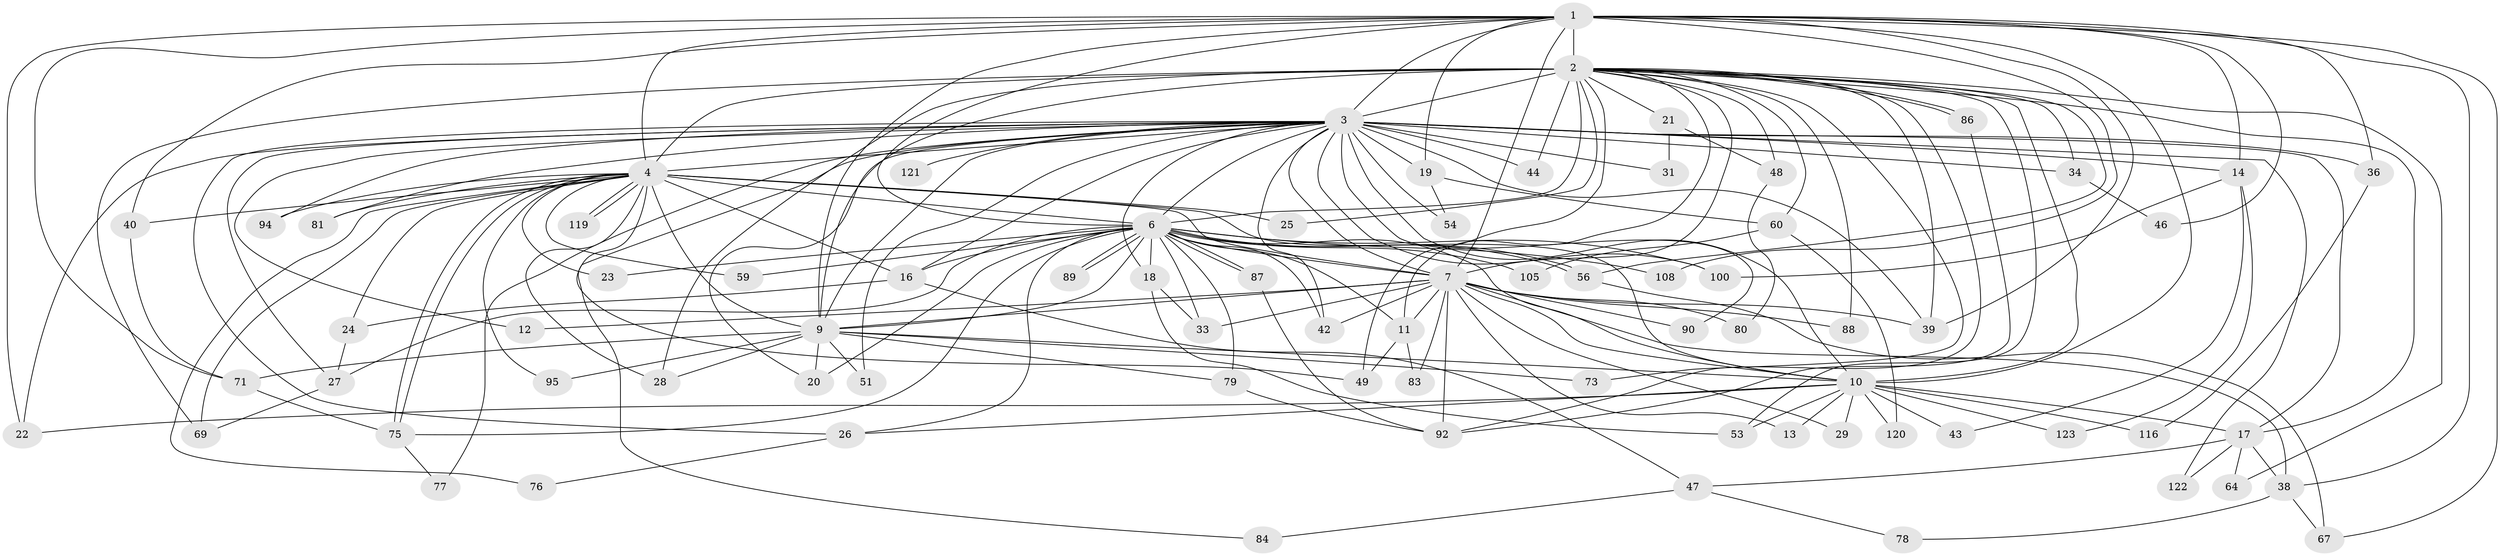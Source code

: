 // original degree distribution, {23: 0.007751937984496124, 21: 0.007751937984496124, 19: 0.007751937984496124, 31: 0.007751937984496124, 26: 0.015503875968992248, 33: 0.007751937984496124, 24: 0.007751937984496124, 16: 0.007751937984496124, 22: 0.007751937984496124, 5: 0.031007751937984496, 2: 0.5271317829457365, 6: 0.015503875968992248, 10: 0.007751937984496124, 7: 0.007751937984496124, 4: 0.08527131782945736, 3: 0.24806201550387597}
// Generated by graph-tools (version 1.1) at 2025/17/03/04/25 18:17:46]
// undirected, 77 vertices, 189 edges
graph export_dot {
graph [start="1"]
  node [color=gray90,style=filled];
  1;
  2 [super="+96+37+61+125+112+62+41+8"];
  3 [super="+15+5"];
  4 [super="+91+93+52"];
  6 [super="+74"];
  7;
  9;
  10;
  11;
  12;
  13;
  14 [super="+63"];
  16 [super="+55"];
  17;
  18;
  19 [super="+70"];
  20 [super="+98"];
  21;
  22 [super="+110"];
  23;
  24;
  25;
  26 [super="+30"];
  27 [super="+124+32"];
  28;
  29;
  31;
  33 [super="+102"];
  34;
  36;
  38 [super="+129+45"];
  39 [super="+50"];
  40 [super="+85"];
  42 [super="+114"];
  43;
  44;
  46;
  47;
  48;
  49;
  51;
  53;
  54;
  56 [super="+66"];
  59;
  60;
  64;
  67;
  69;
  71 [super="+82"];
  73;
  75 [super="+128"];
  76;
  77;
  78;
  79;
  80;
  81;
  83;
  84;
  86;
  87;
  88;
  89;
  90;
  92 [super="+117+101"];
  94;
  95;
  100 [super="+126"];
  105;
  108;
  116;
  119;
  120;
  121;
  122;
  123;
  1 -- 2 [weight=3];
  1 -- 3 [weight=2];
  1 -- 4;
  1 -- 6;
  1 -- 7;
  1 -- 9;
  1 -- 10;
  1 -- 14;
  1 -- 19;
  1 -- 22;
  1 -- 36;
  1 -- 38 [weight=2];
  1 -- 39;
  1 -- 40 [weight=2];
  1 -- 46;
  1 -- 67;
  1 -- 71;
  1 -- 108;
  2 -- 3 [weight=8];
  2 -- 4 [weight=6];
  2 -- 6 [weight=4];
  2 -- 7 [weight=2];
  2 -- 9 [weight=2];
  2 -- 10 [weight=4];
  2 -- 21 [weight=2];
  2 -- 44;
  2 -- 69;
  2 -- 86;
  2 -- 86;
  2 -- 53;
  2 -- 60;
  2 -- 49;
  2 -- 56;
  2 -- 64;
  2 -- 73;
  2 -- 11;
  2 -- 17;
  2 -- 88;
  2 -- 25;
  2 -- 92;
  2 -- 28;
  2 -- 34;
  2 -- 39;
  2 -- 48;
  3 -- 4 [weight=3];
  3 -- 6 [weight=3];
  3 -- 7 [weight=2];
  3 -- 9 [weight=2];
  3 -- 10 [weight=3];
  3 -- 12;
  3 -- 16;
  3 -- 39;
  3 -- 44;
  3 -- 77;
  3 -- 90;
  3 -- 36 [weight=2];
  3 -- 42;
  3 -- 14 [weight=2];
  3 -- 17;
  3 -- 18;
  3 -- 81;
  3 -- 122;
  3 -- 27;
  3 -- 31;
  3 -- 19 [weight=2];
  3 -- 20;
  3 -- 84;
  3 -- 26;
  3 -- 94;
  3 -- 34;
  3 -- 100;
  3 -- 51;
  3 -- 54;
  3 -- 121;
  3 -- 22;
  4 -- 6;
  4 -- 7;
  4 -- 9;
  4 -- 10;
  4 -- 23;
  4 -- 24;
  4 -- 25;
  4 -- 40 [weight=2];
  4 -- 49;
  4 -- 59;
  4 -- 69;
  4 -- 75;
  4 -- 75;
  4 -- 76;
  4 -- 81;
  4 -- 94;
  4 -- 95;
  4 -- 119;
  4 -- 119;
  4 -- 16 [weight=2];
  4 -- 28;
  6 -- 7 [weight=2];
  6 -- 9;
  6 -- 10;
  6 -- 11;
  6 -- 16;
  6 -- 18;
  6 -- 23;
  6 -- 26;
  6 -- 33;
  6 -- 56;
  6 -- 56;
  6 -- 59;
  6 -- 87;
  6 -- 87;
  6 -- 89;
  6 -- 89;
  6 -- 100;
  6 -- 105;
  6 -- 108;
  6 -- 42;
  6 -- 20;
  6 -- 79;
  6 -- 75;
  6 -- 27;
  7 -- 9;
  7 -- 10;
  7 -- 11;
  7 -- 12;
  7 -- 13;
  7 -- 29;
  7 -- 38 [weight=2];
  7 -- 42;
  7 -- 80;
  7 -- 83;
  7 -- 88;
  7 -- 90;
  7 -- 39;
  7 -- 92;
  7 -- 33;
  9 -- 10;
  9 -- 20;
  9 -- 28;
  9 -- 51;
  9 -- 71;
  9 -- 73;
  9 -- 79;
  9 -- 95;
  10 -- 13;
  10 -- 17;
  10 -- 22;
  10 -- 26;
  10 -- 29;
  10 -- 43;
  10 -- 53;
  10 -- 116;
  10 -- 120;
  10 -- 123;
  11 -- 49;
  11 -- 83;
  14 -- 43;
  14 -- 100;
  14 -- 123;
  16 -- 24;
  16 -- 47;
  17 -- 47;
  17 -- 64;
  17 -- 122;
  17 -- 38;
  18 -- 33;
  18 -- 53;
  19 -- 54;
  19 -- 60;
  21 -- 31;
  21 -- 48;
  24 -- 27;
  26 -- 76;
  27 -- 69;
  34 -- 46;
  36 -- 116;
  38 -- 67;
  38 -- 78;
  40 -- 71;
  47 -- 78;
  47 -- 84;
  48 -- 80;
  56 -- 67;
  60 -- 105;
  60 -- 120;
  71 -- 75;
  75 -- 77;
  79 -- 92;
  86 -- 92;
  87 -- 92;
}
